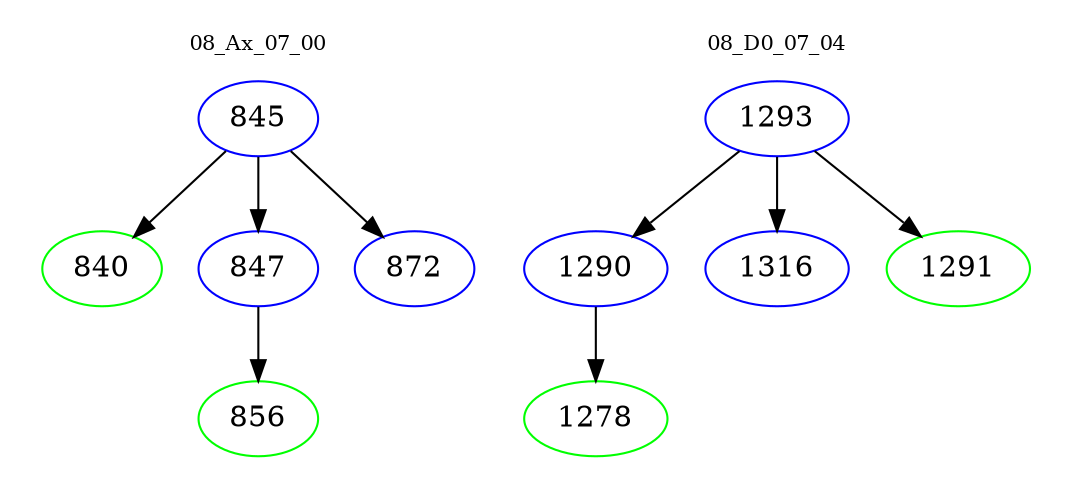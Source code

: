 digraph{
subgraph cluster_0 {
color = white
label = "08_Ax_07_00";
fontsize=10;
T0_845 [label="845", color="blue"]
T0_845 -> T0_840 [color="black"]
T0_840 [label="840", color="green"]
T0_845 -> T0_847 [color="black"]
T0_847 [label="847", color="blue"]
T0_847 -> T0_856 [color="black"]
T0_856 [label="856", color="green"]
T0_845 -> T0_872 [color="black"]
T0_872 [label="872", color="blue"]
}
subgraph cluster_1 {
color = white
label = "08_D0_07_04";
fontsize=10;
T1_1293 [label="1293", color="blue"]
T1_1293 -> T1_1290 [color="black"]
T1_1290 [label="1290", color="blue"]
T1_1290 -> T1_1278 [color="black"]
T1_1278 [label="1278", color="green"]
T1_1293 -> T1_1316 [color="black"]
T1_1316 [label="1316", color="blue"]
T1_1293 -> T1_1291 [color="black"]
T1_1291 [label="1291", color="green"]
}
}
